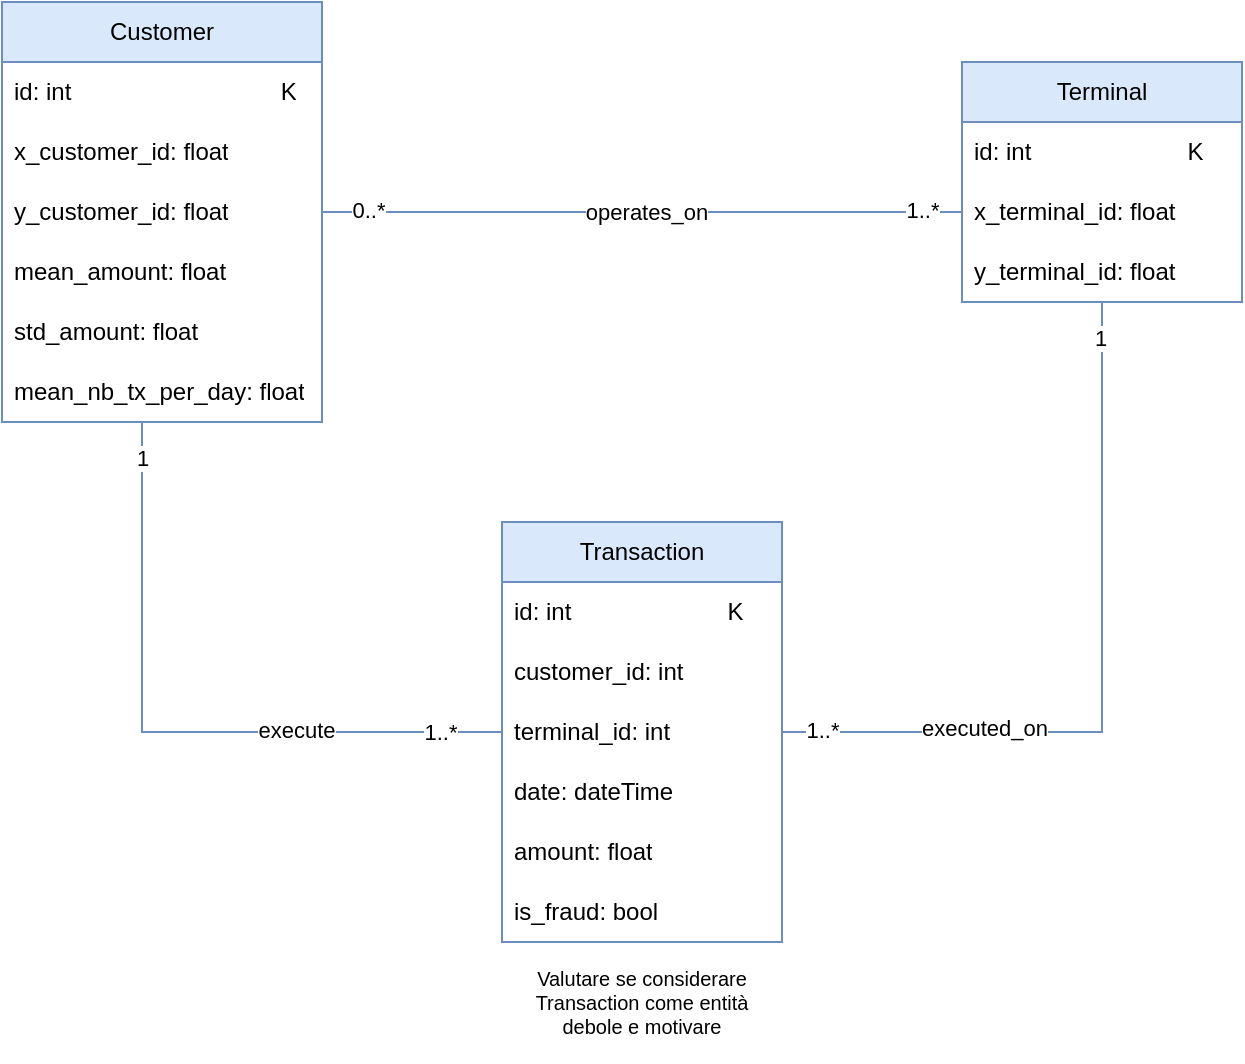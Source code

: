 <mxfile version="24.8.6">
  <diagram name="Pagina-1" id="dGrtmwXlBYvnvNvukR3f">
    <mxGraphModel grid="1" page="1" gridSize="10" guides="1" tooltips="1" connect="1" arrows="1" fold="1" pageScale="1" pageWidth="827" pageHeight="1169" math="0" shadow="0">
      <root>
        <mxCell id="0" />
        <mxCell id="1" parent="0" />
        <mxCell id="nzs_YvaTAOLOlFoChYgO-1" value="Customer" style="swimlane;fontStyle=0;childLayout=stackLayout;horizontal=1;startSize=30;horizontalStack=0;resizeParent=1;resizeParentMax=0;resizeLast=0;collapsible=1;marginBottom=0;whiteSpace=wrap;html=1;fillColor=#dae8fc;strokeColor=#6c8ebf;" vertex="1" parent="1">
          <mxGeometry x="120" y="200" width="160" height="210" as="geometry" />
        </mxCell>
        <mxCell id="nzs_YvaTAOLOlFoChYgO-2" value="id: int&lt;span style=&quot;white-space: pre;&quot;&gt;&#x9;&lt;span style=&quot;white-space: pre;&quot;&gt;&#x9;&lt;span style=&quot;white-space: pre;&quot;&gt;&#x9;&lt;/span&gt;&lt;/span&gt;&lt;/span&gt;&lt;span style=&quot;white-space: pre;&quot;&gt;&#x9;&lt;/span&gt;K" style="text;strokeColor=none;fillColor=none;align=left;verticalAlign=middle;spacingLeft=4;spacingRight=4;overflow=hidden;points=[[0,0.5],[1,0.5]];portConstraint=eastwest;rotatable=0;whiteSpace=wrap;html=1;fontStyle=0" vertex="1" parent="nzs_YvaTAOLOlFoChYgO-1">
          <mxGeometry y="30" width="160" height="30" as="geometry" />
        </mxCell>
        <mxCell id="nzs_YvaTAOLOlFoChYgO-4" value="x_customer_id: float" style="text;strokeColor=none;fillColor=none;align=left;verticalAlign=middle;spacingLeft=4;spacingRight=4;overflow=hidden;points=[[0,0.5],[1,0.5]];portConstraint=eastwest;rotatable=0;whiteSpace=wrap;html=1;" vertex="1" parent="nzs_YvaTAOLOlFoChYgO-1">
          <mxGeometry y="60" width="160" height="30" as="geometry" />
        </mxCell>
        <mxCell id="nzs_YvaTAOLOlFoChYgO-16" value="y_customer_id: float" style="text;strokeColor=none;fillColor=none;align=left;verticalAlign=middle;spacingLeft=4;spacingRight=4;overflow=hidden;points=[[0,0.5],[1,0.5]];portConstraint=eastwest;rotatable=0;whiteSpace=wrap;html=1;" vertex="1" parent="nzs_YvaTAOLOlFoChYgO-1">
          <mxGeometry y="90" width="160" height="30" as="geometry" />
        </mxCell>
        <mxCell id="nzs_YvaTAOLOlFoChYgO-17" value="mean_amount: float" style="text;strokeColor=none;fillColor=none;align=left;verticalAlign=middle;spacingLeft=4;spacingRight=4;overflow=hidden;points=[[0,0.5],[1,0.5]];portConstraint=eastwest;rotatable=0;whiteSpace=wrap;html=1;" vertex="1" parent="nzs_YvaTAOLOlFoChYgO-1">
          <mxGeometry y="120" width="160" height="30" as="geometry" />
        </mxCell>
        <mxCell id="nzs_YvaTAOLOlFoChYgO-18" value="std_amount: float" style="text;strokeColor=none;fillColor=none;align=left;verticalAlign=middle;spacingLeft=4;spacingRight=4;overflow=hidden;points=[[0,0.5],[1,0.5]];portConstraint=eastwest;rotatable=0;whiteSpace=wrap;html=1;" vertex="1" parent="nzs_YvaTAOLOlFoChYgO-1">
          <mxGeometry y="150" width="160" height="30" as="geometry" />
        </mxCell>
        <mxCell id="nzs_YvaTAOLOlFoChYgO-19" value="mean_nb_tx_per_day: float" style="text;strokeColor=none;fillColor=none;align=left;verticalAlign=middle;spacingLeft=4;spacingRight=4;overflow=hidden;points=[[0,0.5],[1,0.5]];portConstraint=eastwest;rotatable=0;whiteSpace=wrap;html=1;" vertex="1" parent="nzs_YvaTAOLOlFoChYgO-1">
          <mxGeometry y="180" width="160" height="30" as="geometry" />
        </mxCell>
        <mxCell id="nzs_YvaTAOLOlFoChYgO-5" value="Terminal" style="swimlane;fontStyle=0;childLayout=stackLayout;horizontal=1;startSize=30;horizontalStack=0;resizeParent=1;resizeParentMax=0;resizeLast=0;collapsible=1;marginBottom=0;whiteSpace=wrap;html=1;fillColor=#dae8fc;strokeColor=#6c8ebf;" vertex="1" parent="1">
          <mxGeometry x="600" y="230" width="140" height="120" as="geometry" />
        </mxCell>
        <mxCell id="nzs_YvaTAOLOlFoChYgO-6" value="id: int&lt;span style=&quot;white-space: pre;&quot;&gt;&#x9;&lt;/span&gt;&lt;span style=&quot;white-space: pre;&quot;&gt;&#x9;&lt;/span&gt;&lt;span style=&quot;white-space: pre;&quot;&gt;&#x9;&lt;/span&gt;K" style="text;strokeColor=none;fillColor=none;align=left;verticalAlign=middle;spacingLeft=4;spacingRight=4;overflow=hidden;points=[[0,0.5],[1,0.5]];portConstraint=eastwest;rotatable=0;whiteSpace=wrap;html=1;" vertex="1" parent="nzs_YvaTAOLOlFoChYgO-5">
          <mxGeometry y="30" width="140" height="30" as="geometry" />
        </mxCell>
        <mxCell id="nzs_YvaTAOLOlFoChYgO-7" value="x_terminal_id: float" style="text;strokeColor=none;fillColor=none;align=left;verticalAlign=middle;spacingLeft=4;spacingRight=4;overflow=hidden;points=[[0,0.5],[1,0.5]];portConstraint=eastwest;rotatable=0;whiteSpace=wrap;html=1;" vertex="1" parent="nzs_YvaTAOLOlFoChYgO-5">
          <mxGeometry y="60" width="140" height="30" as="geometry" />
        </mxCell>
        <mxCell id="nzs_YvaTAOLOlFoChYgO-8" value="y_terminal_id: float" style="text;strokeColor=none;fillColor=none;align=left;verticalAlign=middle;spacingLeft=4;spacingRight=4;overflow=hidden;points=[[0,0.5],[1,0.5]];portConstraint=eastwest;rotatable=0;whiteSpace=wrap;html=1;" vertex="1" parent="nzs_YvaTAOLOlFoChYgO-5">
          <mxGeometry y="90" width="140" height="30" as="geometry" />
        </mxCell>
        <mxCell id="nzs_YvaTAOLOlFoChYgO-9" value="Transaction" style="swimlane;fontStyle=0;childLayout=stackLayout;horizontal=1;startSize=30;horizontalStack=0;resizeParent=1;resizeParentMax=0;resizeLast=0;collapsible=1;marginBottom=0;whiteSpace=wrap;html=1;fillColor=#dae8fc;strokeColor=#6c8ebf;" vertex="1" parent="1">
          <mxGeometry x="370" y="460" width="140" height="210" as="geometry" />
        </mxCell>
        <mxCell id="nzs_YvaTAOLOlFoChYgO-22" value="id: int&lt;span style=&quot;white-space: pre;&quot;&gt;&#x9;&lt;/span&gt;&lt;span style=&quot;white-space: pre;&quot;&gt;&#x9;&lt;/span&gt;&lt;span style=&quot;white-space: pre;&quot;&gt;&#x9;&lt;/span&gt;K" style="text;strokeColor=none;fillColor=none;align=left;verticalAlign=middle;spacingLeft=4;spacingRight=4;overflow=hidden;points=[[0,0.5],[1,0.5]];portConstraint=eastwest;rotatable=0;whiteSpace=wrap;html=1;" vertex="1" parent="nzs_YvaTAOLOlFoChYgO-9">
          <mxGeometry y="30" width="140" height="30" as="geometry" />
        </mxCell>
        <mxCell id="nzs_YvaTAOLOlFoChYgO-10" value="customer_id: int" style="text;strokeColor=none;fillColor=none;align=left;verticalAlign=middle;spacingLeft=4;spacingRight=4;overflow=hidden;points=[[0,0.5],[1,0.5]];portConstraint=eastwest;rotatable=0;whiteSpace=wrap;html=1;" vertex="1" parent="nzs_YvaTAOLOlFoChYgO-9">
          <mxGeometry y="60" width="140" height="30" as="geometry" />
        </mxCell>
        <mxCell id="nzs_YvaTAOLOlFoChYgO-11" value="terminal_id: int" style="text;strokeColor=none;fillColor=none;align=left;verticalAlign=middle;spacingLeft=4;spacingRight=4;overflow=hidden;points=[[0,0.5],[1,0.5]];portConstraint=eastwest;rotatable=0;whiteSpace=wrap;html=1;" vertex="1" parent="nzs_YvaTAOLOlFoChYgO-9">
          <mxGeometry y="90" width="140" height="30" as="geometry" />
        </mxCell>
        <mxCell id="nzs_YvaTAOLOlFoChYgO-12" value="date: dateTime" style="text;strokeColor=none;fillColor=none;align=left;verticalAlign=middle;spacingLeft=4;spacingRight=4;overflow=hidden;points=[[0,0.5],[1,0.5]];portConstraint=eastwest;rotatable=0;whiteSpace=wrap;html=1;" vertex="1" parent="nzs_YvaTAOLOlFoChYgO-9">
          <mxGeometry y="120" width="140" height="30" as="geometry" />
        </mxCell>
        <mxCell id="nzs_YvaTAOLOlFoChYgO-20" value="amount: float" style="text;strokeColor=none;fillColor=none;align=left;verticalAlign=middle;spacingLeft=4;spacingRight=4;overflow=hidden;points=[[0,0.5],[1,0.5]];portConstraint=eastwest;rotatable=0;whiteSpace=wrap;html=1;" vertex="1" parent="nzs_YvaTAOLOlFoChYgO-9">
          <mxGeometry y="150" width="140" height="30" as="geometry" />
        </mxCell>
        <mxCell id="nzs_YvaTAOLOlFoChYgO-21" value="is_fraud: bool" style="text;strokeColor=none;fillColor=none;align=left;verticalAlign=middle;spacingLeft=4;spacingRight=4;overflow=hidden;points=[[0,0.5],[1,0.5]];portConstraint=eastwest;rotatable=0;whiteSpace=wrap;html=1;" vertex="1" parent="nzs_YvaTAOLOlFoChYgO-9">
          <mxGeometry y="180" width="140" height="30" as="geometry" />
        </mxCell>
        <mxCell id="nzs_YvaTAOLOlFoChYgO-23" style="edgeStyle=orthogonalEdgeStyle;rounded=0;orthogonalLoop=1;jettySize=auto;html=1;exitX=1;exitY=0.5;exitDx=0;exitDy=0;entryX=0;entryY=0.5;entryDx=0;entryDy=0;endArrow=none;endFill=0;fillColor=#dae8fc;strokeColor=#6c8ebf;" edge="1" parent="1" source="nzs_YvaTAOLOlFoChYgO-16" target="nzs_YvaTAOLOlFoChYgO-7">
          <mxGeometry relative="1" as="geometry" />
        </mxCell>
        <mxCell id="nzs_YvaTAOLOlFoChYgO-25" value="0..*" style="edgeLabel;html=1;align=center;verticalAlign=middle;resizable=0;points=[];" connectable="0" vertex="1" parent="nzs_YvaTAOLOlFoChYgO-23">
          <mxGeometry x="-0.906" relative="1" as="geometry">
            <mxPoint x="8" y="-1" as="offset" />
          </mxGeometry>
        </mxCell>
        <mxCell id="nzs_YvaTAOLOlFoChYgO-26" value="1..*" style="edgeLabel;html=1;align=center;verticalAlign=middle;resizable=0;points=[];" connectable="0" vertex="1" parent="nzs_YvaTAOLOlFoChYgO-23">
          <mxGeometry x="0.875" y="-1" relative="1" as="geometry">
            <mxPoint y="-2" as="offset" />
          </mxGeometry>
        </mxCell>
        <mxCell id="nzs_YvaTAOLOlFoChYgO-36" value="operates_on" style="edgeLabel;html=1;align=center;verticalAlign=middle;resizable=0;points=[];" connectable="0" vertex="1" parent="nzs_YvaTAOLOlFoChYgO-23">
          <mxGeometry x="0.011" relative="1" as="geometry">
            <mxPoint as="offset" />
          </mxGeometry>
        </mxCell>
        <mxCell id="nzs_YvaTAOLOlFoChYgO-27" style="edgeStyle=orthogonalEdgeStyle;rounded=0;orthogonalLoop=1;jettySize=auto;html=1;entryX=1;entryY=0.5;entryDx=0;entryDy=0;endArrow=none;endFill=0;fillColor=#dae8fc;strokeColor=#6c8ebf;" edge="1" parent="1" source="nzs_YvaTAOLOlFoChYgO-8" target="nzs_YvaTAOLOlFoChYgO-11">
          <mxGeometry relative="1" as="geometry">
            <Array as="points">
              <mxPoint x="670" y="565" />
            </Array>
          </mxGeometry>
        </mxCell>
        <mxCell id="nzs_YvaTAOLOlFoChYgO-32" value="1" style="edgeLabel;html=1;align=center;verticalAlign=middle;resizable=0;points=[];" connectable="0" vertex="1" parent="nzs_YvaTAOLOlFoChYgO-27">
          <mxGeometry x="-0.903" y="-2" relative="1" as="geometry">
            <mxPoint x="1" as="offset" />
          </mxGeometry>
        </mxCell>
        <mxCell id="nzs_YvaTAOLOlFoChYgO-33" value="1..*" style="edgeLabel;html=1;align=center;verticalAlign=middle;resizable=0;points=[];" connectable="0" vertex="1" parent="nzs_YvaTAOLOlFoChYgO-27">
          <mxGeometry x="0.892" y="-1" relative="1" as="geometry">
            <mxPoint as="offset" />
          </mxGeometry>
        </mxCell>
        <mxCell id="nzs_YvaTAOLOlFoChYgO-34" value="executed_on" style="edgeLabel;html=1;align=center;verticalAlign=middle;resizable=0;points=[];" connectable="0" vertex="1" parent="nzs_YvaTAOLOlFoChYgO-27">
          <mxGeometry x="0.391" y="1" relative="1" as="geometry">
            <mxPoint x="-13" y="-3" as="offset" />
          </mxGeometry>
        </mxCell>
        <mxCell id="nzs_YvaTAOLOlFoChYgO-28" style="edgeStyle=orthogonalEdgeStyle;rounded=0;orthogonalLoop=1;jettySize=auto;html=1;entryX=0;entryY=0.5;entryDx=0;entryDy=0;endArrow=none;endFill=0;fillColor=#dae8fc;strokeColor=#6c8ebf;" edge="1" parent="1" source="nzs_YvaTAOLOlFoChYgO-19" target="nzs_YvaTAOLOlFoChYgO-11">
          <mxGeometry relative="1" as="geometry">
            <mxPoint x="200" y="410" as="sourcePoint" />
            <Array as="points">
              <mxPoint x="190" y="565" />
            </Array>
          </mxGeometry>
        </mxCell>
        <mxCell id="nzs_YvaTAOLOlFoChYgO-29" value="execute" style="edgeLabel;html=1;align=center;verticalAlign=middle;resizable=0;points=[];" connectable="0" vertex="1" parent="nzs_YvaTAOLOlFoChYgO-28">
          <mxGeometry x="0.301" y="1" relative="1" as="geometry">
            <mxPoint x="14" as="offset" />
          </mxGeometry>
        </mxCell>
        <mxCell id="nzs_YvaTAOLOlFoChYgO-30" value="1..*" style="edgeLabel;html=1;align=center;verticalAlign=middle;resizable=0;points=[];" connectable="0" vertex="1" parent="nzs_YvaTAOLOlFoChYgO-28">
          <mxGeometry x="0.816" y="-2" relative="1" as="geometry">
            <mxPoint y="-2" as="offset" />
          </mxGeometry>
        </mxCell>
        <mxCell id="nzs_YvaTAOLOlFoChYgO-31" value="1" style="edgeLabel;html=1;align=center;verticalAlign=middle;resizable=0;points=[];" connectable="0" vertex="1" parent="nzs_YvaTAOLOlFoChYgO-28">
          <mxGeometry x="-0.896" relative="1" as="geometry">
            <mxPoint as="offset" />
          </mxGeometry>
        </mxCell>
        <mxCell id="nzs_YvaTAOLOlFoChYgO-38" value="Valutare se considerare Transaction come entità debole e motivare" style="text;html=1;align=center;verticalAlign=middle;whiteSpace=wrap;rounded=0;fontSize=10;" vertex="1" parent="1">
          <mxGeometry x="375" y="670" width="130" height="60" as="geometry" />
        </mxCell>
      </root>
    </mxGraphModel>
  </diagram>
</mxfile>
